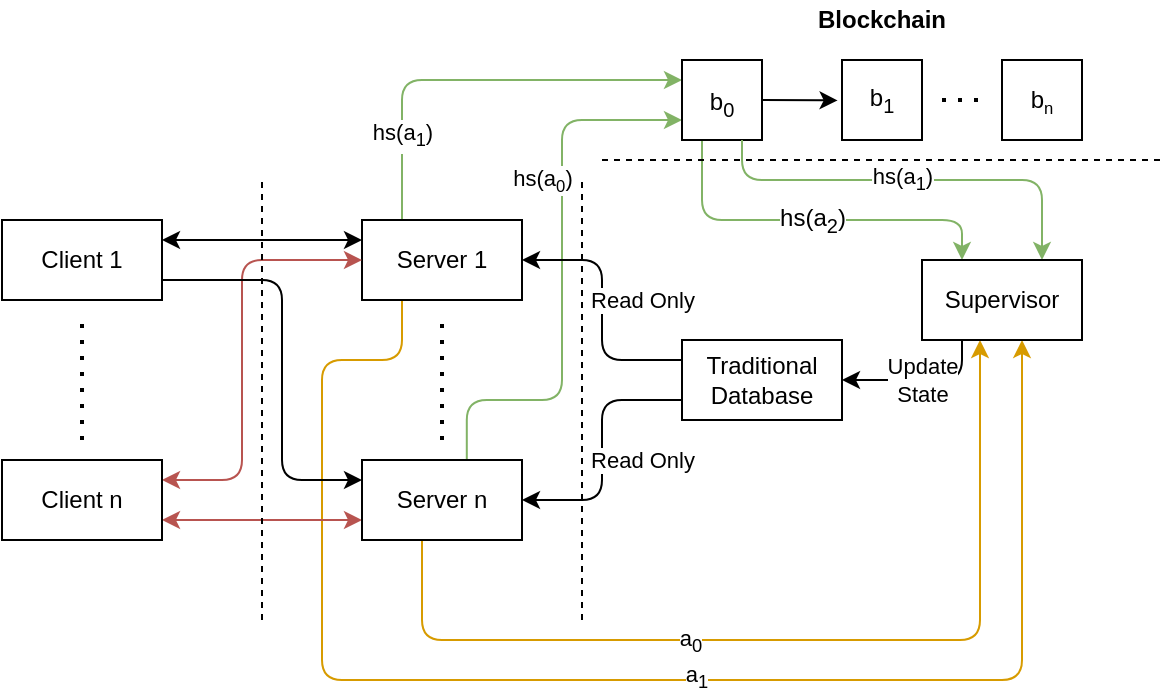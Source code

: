 <mxfile version="13.7.7" type="device"><diagram id="CGL_2bmjzRh9iMlW-iiq" name="Page-1"><mxGraphModel dx="365" dy="644" grid="1" gridSize="10" guides="1" tooltips="1" connect="1" arrows="1" fold="1" page="1" pageScale="1" pageWidth="850" pageHeight="1100" math="0" shadow="0"><root><mxCell id="0"/><mxCell id="1" parent="0"/><mxCell id="yry6EZUfYjEofEzuC4Mg-27" value="hs(a&lt;font size=&quot;1&quot;&gt;&lt;sub&gt;0&lt;/sub&gt;&lt;/font&gt;)" style="edgeStyle=orthogonalEdgeStyle;rounded=1;orthogonalLoop=1;jettySize=auto;html=1;exitX=0.655;exitY=0.002;exitDx=0;exitDy=0;entryX=0;entryY=0.75;entryDx=0;entryDy=0;startArrow=none;startFill=0;endArrow=classic;endFill=1;fillColor=#d5e8d4;strokeColor=#82b366;exitPerimeter=0;" parent="1" source="164MvXmWplNH7uKsId91-24" target="164MvXmWplNH7uKsId91-33" edge="1"><mxGeometry x="0.352" y="10" relative="1" as="geometry"><mxPoint as="offset"/><Array as="points"><mxPoint x="252" y="330"/><mxPoint x="300" y="330"/><mxPoint x="300" y="190"/></Array></mxGeometry></mxCell><mxCell id="yry6EZUfYjEofEzuC4Mg-2" style="edgeStyle=orthogonalEdgeStyle;rounded=0;orthogonalLoop=1;jettySize=auto;html=1;exitX=1;exitY=0.25;exitDx=0;exitDy=0;entryX=0;entryY=0.25;entryDx=0;entryDy=0;startArrow=classic;startFill=1;" parent="1" source="164MvXmWplNH7uKsId91-2" target="164MvXmWplNH7uKsId91-3" edge="1"><mxGeometry relative="1" as="geometry"/></mxCell><mxCell id="164MvXmWplNH7uKsId91-2" value="Client 1" style="rounded=0;whiteSpace=wrap;html=1;" parent="1" vertex="1"><mxGeometry x="20" y="240" width="80" height="40" as="geometry"/></mxCell><mxCell id="yry6EZUfYjEofEzuC4Mg-6" style="edgeStyle=orthogonalEdgeStyle;rounded=1;orthogonalLoop=1;jettySize=auto;html=1;exitX=1;exitY=0.5;exitDx=0;exitDy=0;entryX=0;entryY=0.25;entryDx=0;entryDy=0;startArrow=classic;startFill=1;endArrow=none;endFill=0;" parent="1" source="164MvXmWplNH7uKsId91-3" target="yry6EZUfYjEofEzuC4Mg-1" edge="1"><mxGeometry relative="1" as="geometry"/></mxCell><mxCell id="yry6EZUfYjEofEzuC4Mg-8" value="Read Only" style="edgeLabel;html=1;align=center;verticalAlign=middle;resizable=0;points=[];" parent="yry6EZUfYjEofEzuC4Mg-6" vertex="1" connectable="0"><mxGeometry x="0.131" relative="1" as="geometry"><mxPoint x="20" y="-13.49" as="offset"/></mxGeometry></mxCell><mxCell id="yry6EZUfYjEofEzuC4Mg-25" value="hs(a&lt;sub&gt;1&lt;/sub&gt;)" style="edgeStyle=orthogonalEdgeStyle;rounded=1;orthogonalLoop=1;jettySize=auto;html=1;exitX=0.25;exitY=0;exitDx=0;exitDy=0;entryX=0;entryY=0.25;entryDx=0;entryDy=0;startArrow=none;startFill=0;endArrow=classic;endFill=1;fillColor=#d5e8d4;strokeColor=#82b366;" parent="1" source="164MvXmWplNH7uKsId91-3" target="164MvXmWplNH7uKsId91-33" edge="1"><mxGeometry x="-0.6" relative="1" as="geometry"><Array as="points"><mxPoint x="220" y="170"/></Array><mxPoint as="offset"/></mxGeometry></mxCell><mxCell id="yry6EZUfYjEofEzuC4Mg-34" style="edgeStyle=orthogonalEdgeStyle;rounded=1;orthogonalLoop=1;jettySize=auto;html=1;startArrow=none;startFill=0;endArrow=classic;endFill=1;fillColor=#ffe6cc;strokeColor=#d79b00;exitX=0.25;exitY=1;exitDx=0;exitDy=0;" parent="1" source="164MvXmWplNH7uKsId91-3" target="yry6EZUfYjEofEzuC4Mg-16" edge="1"><mxGeometry relative="1" as="geometry"><mxPoint x="550" y="450" as="targetPoint"/><Array as="points"><mxPoint x="220" y="310"/><mxPoint x="180" y="310"/><mxPoint x="180" y="470"/><mxPoint x="530" y="470"/></Array><mxPoint x="210" y="280" as="sourcePoint"/></mxGeometry></mxCell><mxCell id="yry6EZUfYjEofEzuC4Mg-37" value="a&lt;sub&gt;1&lt;/sub&gt;" style="edgeLabel;html=1;align=center;verticalAlign=middle;resizable=0;points=[];" parent="yry6EZUfYjEofEzuC4Mg-34" vertex="1" connectable="0"><mxGeometry x="-0.054" y="1" relative="1" as="geometry"><mxPoint x="61.43" as="offset"/></mxGeometry></mxCell><mxCell id="164MvXmWplNH7uKsId91-3" value="Server 1" style="rounded=0;whiteSpace=wrap;html=1;" parent="1" vertex="1"><mxGeometry x="200" y="240" width="80" height="40" as="geometry"/></mxCell><mxCell id="yry6EZUfYjEofEzuC4Mg-4" style="edgeStyle=orthogonalEdgeStyle;rounded=1;orthogonalLoop=1;jettySize=auto;html=1;exitX=1;exitY=0.25;exitDx=0;exitDy=0;entryX=0;entryY=0.5;entryDx=0;entryDy=0;startArrow=classic;startFill=1;fillColor=#f8cecc;strokeColor=#b85450;" parent="1" source="164MvXmWplNH7uKsId91-10" target="164MvXmWplNH7uKsId91-3" edge="1"><mxGeometry relative="1" as="geometry"><Array as="points"><mxPoint x="140" y="370"/><mxPoint x="140" y="260"/></Array></mxGeometry></mxCell><mxCell id="yry6EZUfYjEofEzuC4Mg-5" style="edgeStyle=orthogonalEdgeStyle;rounded=0;orthogonalLoop=1;jettySize=auto;html=1;exitX=1;exitY=0.75;exitDx=0;exitDy=0;entryX=0;entryY=0.75;entryDx=0;entryDy=0;startArrow=classic;startFill=1;fillColor=#f8cecc;strokeColor=#b85450;" parent="1" source="164MvXmWplNH7uKsId91-10" target="164MvXmWplNH7uKsId91-24" edge="1"><mxGeometry relative="1" as="geometry"/></mxCell><mxCell id="164MvXmWplNH7uKsId91-10" value="Client n" style="rounded=0;whiteSpace=wrap;html=1;" parent="1" vertex="1"><mxGeometry x="20" y="360" width="80" height="40" as="geometry"/></mxCell><mxCell id="164MvXmWplNH7uKsId91-17" value="" style="endArrow=none;dashed=1;html=1;dashPattern=1 3;strokeWidth=2;" parent="1" edge="1"><mxGeometry width="50" height="50" relative="1" as="geometry"><mxPoint x="60" y="350" as="sourcePoint"/><mxPoint x="60" y="290" as="targetPoint"/></mxGeometry></mxCell><mxCell id="164MvXmWplNH7uKsId91-22" value="" style="endArrow=none;dashed=1;html=1;" parent="1" edge="1"><mxGeometry width="50" height="50" relative="1" as="geometry"><mxPoint x="310" y="440" as="sourcePoint"/><mxPoint x="310" y="220" as="targetPoint"/></mxGeometry></mxCell><mxCell id="164MvXmWplNH7uKsId91-23" value="" style="endArrow=none;dashed=1;html=1;" parent="1" edge="1"><mxGeometry width="50" height="50" relative="1" as="geometry"><mxPoint x="150" y="440" as="sourcePoint"/><mxPoint x="150" y="220" as="targetPoint"/></mxGeometry></mxCell><mxCell id="yry6EZUfYjEofEzuC4Mg-7" style="edgeStyle=orthogonalEdgeStyle;rounded=1;orthogonalLoop=1;jettySize=auto;html=1;exitX=1;exitY=0.5;exitDx=0;exitDy=0;entryX=0;entryY=0.75;entryDx=0;entryDy=0;startArrow=classic;startFill=1;endArrow=none;endFill=0;" parent="1" source="164MvXmWplNH7uKsId91-24" target="yry6EZUfYjEofEzuC4Mg-1" edge="1"><mxGeometry relative="1" as="geometry"/></mxCell><mxCell id="yry6EZUfYjEofEzuC4Mg-35" style="edgeStyle=orthogonalEdgeStyle;rounded=1;orthogonalLoop=1;jettySize=auto;html=1;startArrow=none;startFill=0;endArrow=classic;endFill=1;fillColor=#ffe6cc;strokeColor=#d79b00;" parent="1" source="164MvXmWplNH7uKsId91-24" target="yry6EZUfYjEofEzuC4Mg-16" edge="1"><mxGeometry relative="1" as="geometry"><mxPoint x="509" y="310" as="targetPoint"/><Array as="points"><mxPoint x="230" y="450"/><mxPoint x="509" y="450"/></Array></mxGeometry></mxCell><mxCell id="yry6EZUfYjEofEzuC4Mg-38" value="a&lt;sub&gt;0&lt;/sub&gt;" style="edgeLabel;html=1;align=center;verticalAlign=middle;resizable=0;points=[];" parent="yry6EZUfYjEofEzuC4Mg-35" vertex="1" connectable="0"><mxGeometry x="-0.249" y="-1" relative="1" as="geometry"><mxPoint x="3.43" as="offset"/></mxGeometry></mxCell><mxCell id="164MvXmWplNH7uKsId91-24" value="Server n" style="rounded=0;whiteSpace=wrap;html=1;" parent="1" vertex="1"><mxGeometry x="200" y="360" width="80" height="40" as="geometry"/></mxCell><mxCell id="164MvXmWplNH7uKsId91-32" value="" style="endArrow=none;dashed=1;html=1;dashPattern=1 3;strokeWidth=2;" parent="1" edge="1"><mxGeometry width="50" height="50" relative="1" as="geometry"><mxPoint x="240" y="350" as="sourcePoint"/><mxPoint x="240" y="290" as="targetPoint"/></mxGeometry></mxCell><mxCell id="tZmiwTEfJcrUm90DXiyY-4" style="edgeStyle=orthogonalEdgeStyle;rounded=1;orthogonalLoop=1;jettySize=auto;html=1;exitX=0.25;exitY=1;exitDx=0;exitDy=0;entryX=0.25;entryY=0;entryDx=0;entryDy=0;fontSize=12;fillColor=#d5e8d4;strokeColor=#82b366;" edge="1" parent="1" source="164MvXmWplNH7uKsId91-33" target="yry6EZUfYjEofEzuC4Mg-16"><mxGeometry relative="1" as="geometry"><Array as="points"><mxPoint x="370" y="240"/><mxPoint x="500" y="240"/></Array></mxGeometry></mxCell><mxCell id="tZmiwTEfJcrUm90DXiyY-5" value="hs(a&lt;sub&gt;2&lt;/sub&gt;)" style="edgeLabel;html=1;align=center;verticalAlign=middle;resizable=0;points=[];fontSize=12;" vertex="1" connectable="0" parent="tZmiwTEfJcrUm90DXiyY-4"><mxGeometry x="-0.002" y="1" relative="1" as="geometry"><mxPoint y="1" as="offset"/></mxGeometry></mxCell><mxCell id="164MvXmWplNH7uKsId91-33" value="&lt;sub&gt;&lt;span style=&quot;font-size: 12px&quot;&gt;b&lt;sub&gt;0&lt;/sub&gt;&lt;/span&gt;&lt;/sub&gt;" style="rounded=0;whiteSpace=wrap;html=1;" parent="1" vertex="1"><mxGeometry x="360" y="160" width="40" height="40" as="geometry"/></mxCell><mxCell id="164MvXmWplNH7uKsId91-35" value="b&lt;sub&gt;1&lt;/sub&gt;" style="rounded=0;whiteSpace=wrap;html=1;" parent="1" vertex="1"><mxGeometry x="440" y="160" width="40" height="40" as="geometry"/></mxCell><mxCell id="yry6EZUfYjEofEzuC4Mg-1" value="Traditional Database" style="rounded=0;whiteSpace=wrap;html=1;" parent="1" vertex="1"><mxGeometry x="360" y="300" width="80" height="40" as="geometry"/></mxCell><mxCell id="yry6EZUfYjEofEzuC4Mg-3" value="" style="endArrow=classic;html=1;entryX=0;entryY=0.25;entryDx=0;entryDy=0;exitX=1;exitY=0.75;exitDx=0;exitDy=0;" parent="1" source="164MvXmWplNH7uKsId91-2" target="164MvXmWplNH7uKsId91-24" edge="1"><mxGeometry width="50" height="50" relative="1" as="geometry"><mxPoint x="160" y="260" as="sourcePoint"/><mxPoint x="180" y="370" as="targetPoint"/><Array as="points"><mxPoint x="160" y="270"/><mxPoint x="160" y="370"/></Array></mxGeometry></mxCell><mxCell id="yry6EZUfYjEofEzuC4Mg-9" value="Read Only" style="edgeLabel;html=1;align=center;verticalAlign=middle;resizable=0;points=[];" parent="1" vertex="1" connectable="0"><mxGeometry x="340.0" y="360.002" as="geometry"/></mxCell><mxCell id="yry6EZUfYjEofEzuC4Mg-12" value="" style="endArrow=classic;html=1;exitX=1;exitY=0.5;exitDx=0;exitDy=0;entryX=-0.055;entryY=0.505;entryDx=0;entryDy=0;entryPerimeter=0;" parent="1" source="164MvXmWplNH7uKsId91-33" target="164MvXmWplNH7uKsId91-35" edge="1"><mxGeometry width="50" height="50" relative="1" as="geometry"><mxPoint x="430" y="280" as="sourcePoint"/><mxPoint x="480" y="230" as="targetPoint"/></mxGeometry></mxCell><mxCell id="yry6EZUfYjEofEzuC4Mg-22" value="hs(a&lt;sub&gt;1&lt;/sub&gt;)" style="edgeStyle=orthogonalEdgeStyle;rounded=1;orthogonalLoop=1;jettySize=auto;html=1;exitX=0.75;exitY=1;exitDx=0;exitDy=0;entryX=0.75;entryY=0;entryDx=0;entryDy=0;startArrow=none;startFill=0;endArrow=classic;endFill=1;fillColor=#d5e8d4;strokeColor=#82b366;" parent="1" source="164MvXmWplNH7uKsId91-33" target="yry6EZUfYjEofEzuC4Mg-16" edge="1"><mxGeometry x="-0.048" relative="1" as="geometry"><Array as="points"><mxPoint x="390" y="220"/><mxPoint x="540" y="220"/></Array><mxPoint as="offset"/></mxGeometry></mxCell><mxCell id="yry6EZUfYjEofEzuC4Mg-13" value="b&lt;span style=&quot;font-size: 10px&quot;&gt;&lt;sub&gt;n&lt;/sub&gt;&lt;/span&gt;" style="rounded=0;whiteSpace=wrap;html=1;" parent="1" vertex="1"><mxGeometry x="520" y="160" width="40" height="40" as="geometry"/></mxCell><mxCell id="yry6EZUfYjEofEzuC4Mg-23" style="edgeStyle=orthogonalEdgeStyle;rounded=1;orthogonalLoop=1;jettySize=auto;html=1;exitX=0.25;exitY=1;exitDx=0;exitDy=0;entryX=1;entryY=0.5;entryDx=0;entryDy=0;startArrow=none;startFill=0;endArrow=classic;endFill=1;" parent="1" source="yry6EZUfYjEofEzuC4Mg-16" target="yry6EZUfYjEofEzuC4Mg-1" edge="1"><mxGeometry relative="1" as="geometry"><Array as="points"><mxPoint x="500" y="320"/></Array></mxGeometry></mxCell><mxCell id="yry6EZUfYjEofEzuC4Mg-16" value="Supervisor" style="rounded=0;whiteSpace=wrap;html=1;" parent="1" vertex="1"><mxGeometry x="480" y="260" width="80" height="40" as="geometry"/></mxCell><mxCell id="yry6EZUfYjEofEzuC4Mg-18" value="" style="endArrow=none;dashed=1;html=1;" parent="1" edge="1"><mxGeometry width="50" height="50" relative="1" as="geometry"><mxPoint x="320" y="210" as="sourcePoint"/><mxPoint x="600" y="210" as="targetPoint"/></mxGeometry></mxCell><mxCell id="yry6EZUfYjEofEzuC4Mg-24" value="Update&lt;br&gt;State" style="edgeLabel;html=1;align=center;verticalAlign=middle;resizable=0;points=[];" parent="1" vertex="1" connectable="0"><mxGeometry x="480" y="319.997" as="geometry"/></mxCell><mxCell id="tZmiwTEfJcrUm90DXiyY-1" value="" style="endArrow=none;dashed=1;html=1;dashPattern=1 3;strokeWidth=2;" edge="1" parent="1"><mxGeometry width="50" height="50" relative="1" as="geometry"><mxPoint x="490" y="180" as="sourcePoint"/><mxPoint x="510" y="180" as="targetPoint"/></mxGeometry></mxCell><mxCell id="tZmiwTEfJcrUm90DXiyY-2" value="Blockchain" style="text;html=1;strokeColor=none;fillColor=none;align=center;verticalAlign=middle;whiteSpace=wrap;rounded=0;fontStyle=1;fontSize=12;" vertex="1" parent="1"><mxGeometry x="440" y="130" width="40" height="20" as="geometry"/></mxCell></root></mxGraphModel></diagram></mxfile>